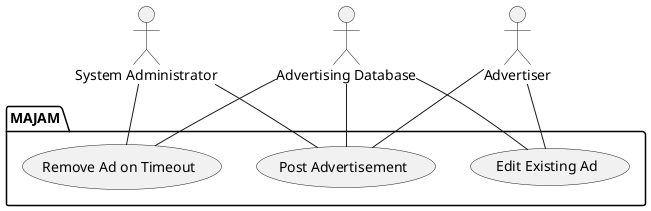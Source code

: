 
@startuml

actor "System Administrator" as admin
actor "Advertiser" as advertiser
actor "Advertising Database" as addb

package "MAJAM" {
	usecase "Post Advertisement" as postad
	usecase "Edit Existing Ad" as editad
	usecase "Remove Ad on Timeout" as timeout
}

admin -- postad
advertiser -- postad
addb -- postad

advertiser -- editad
addb -- editad

admin -- timeout
addb -- timeout

@enduml
